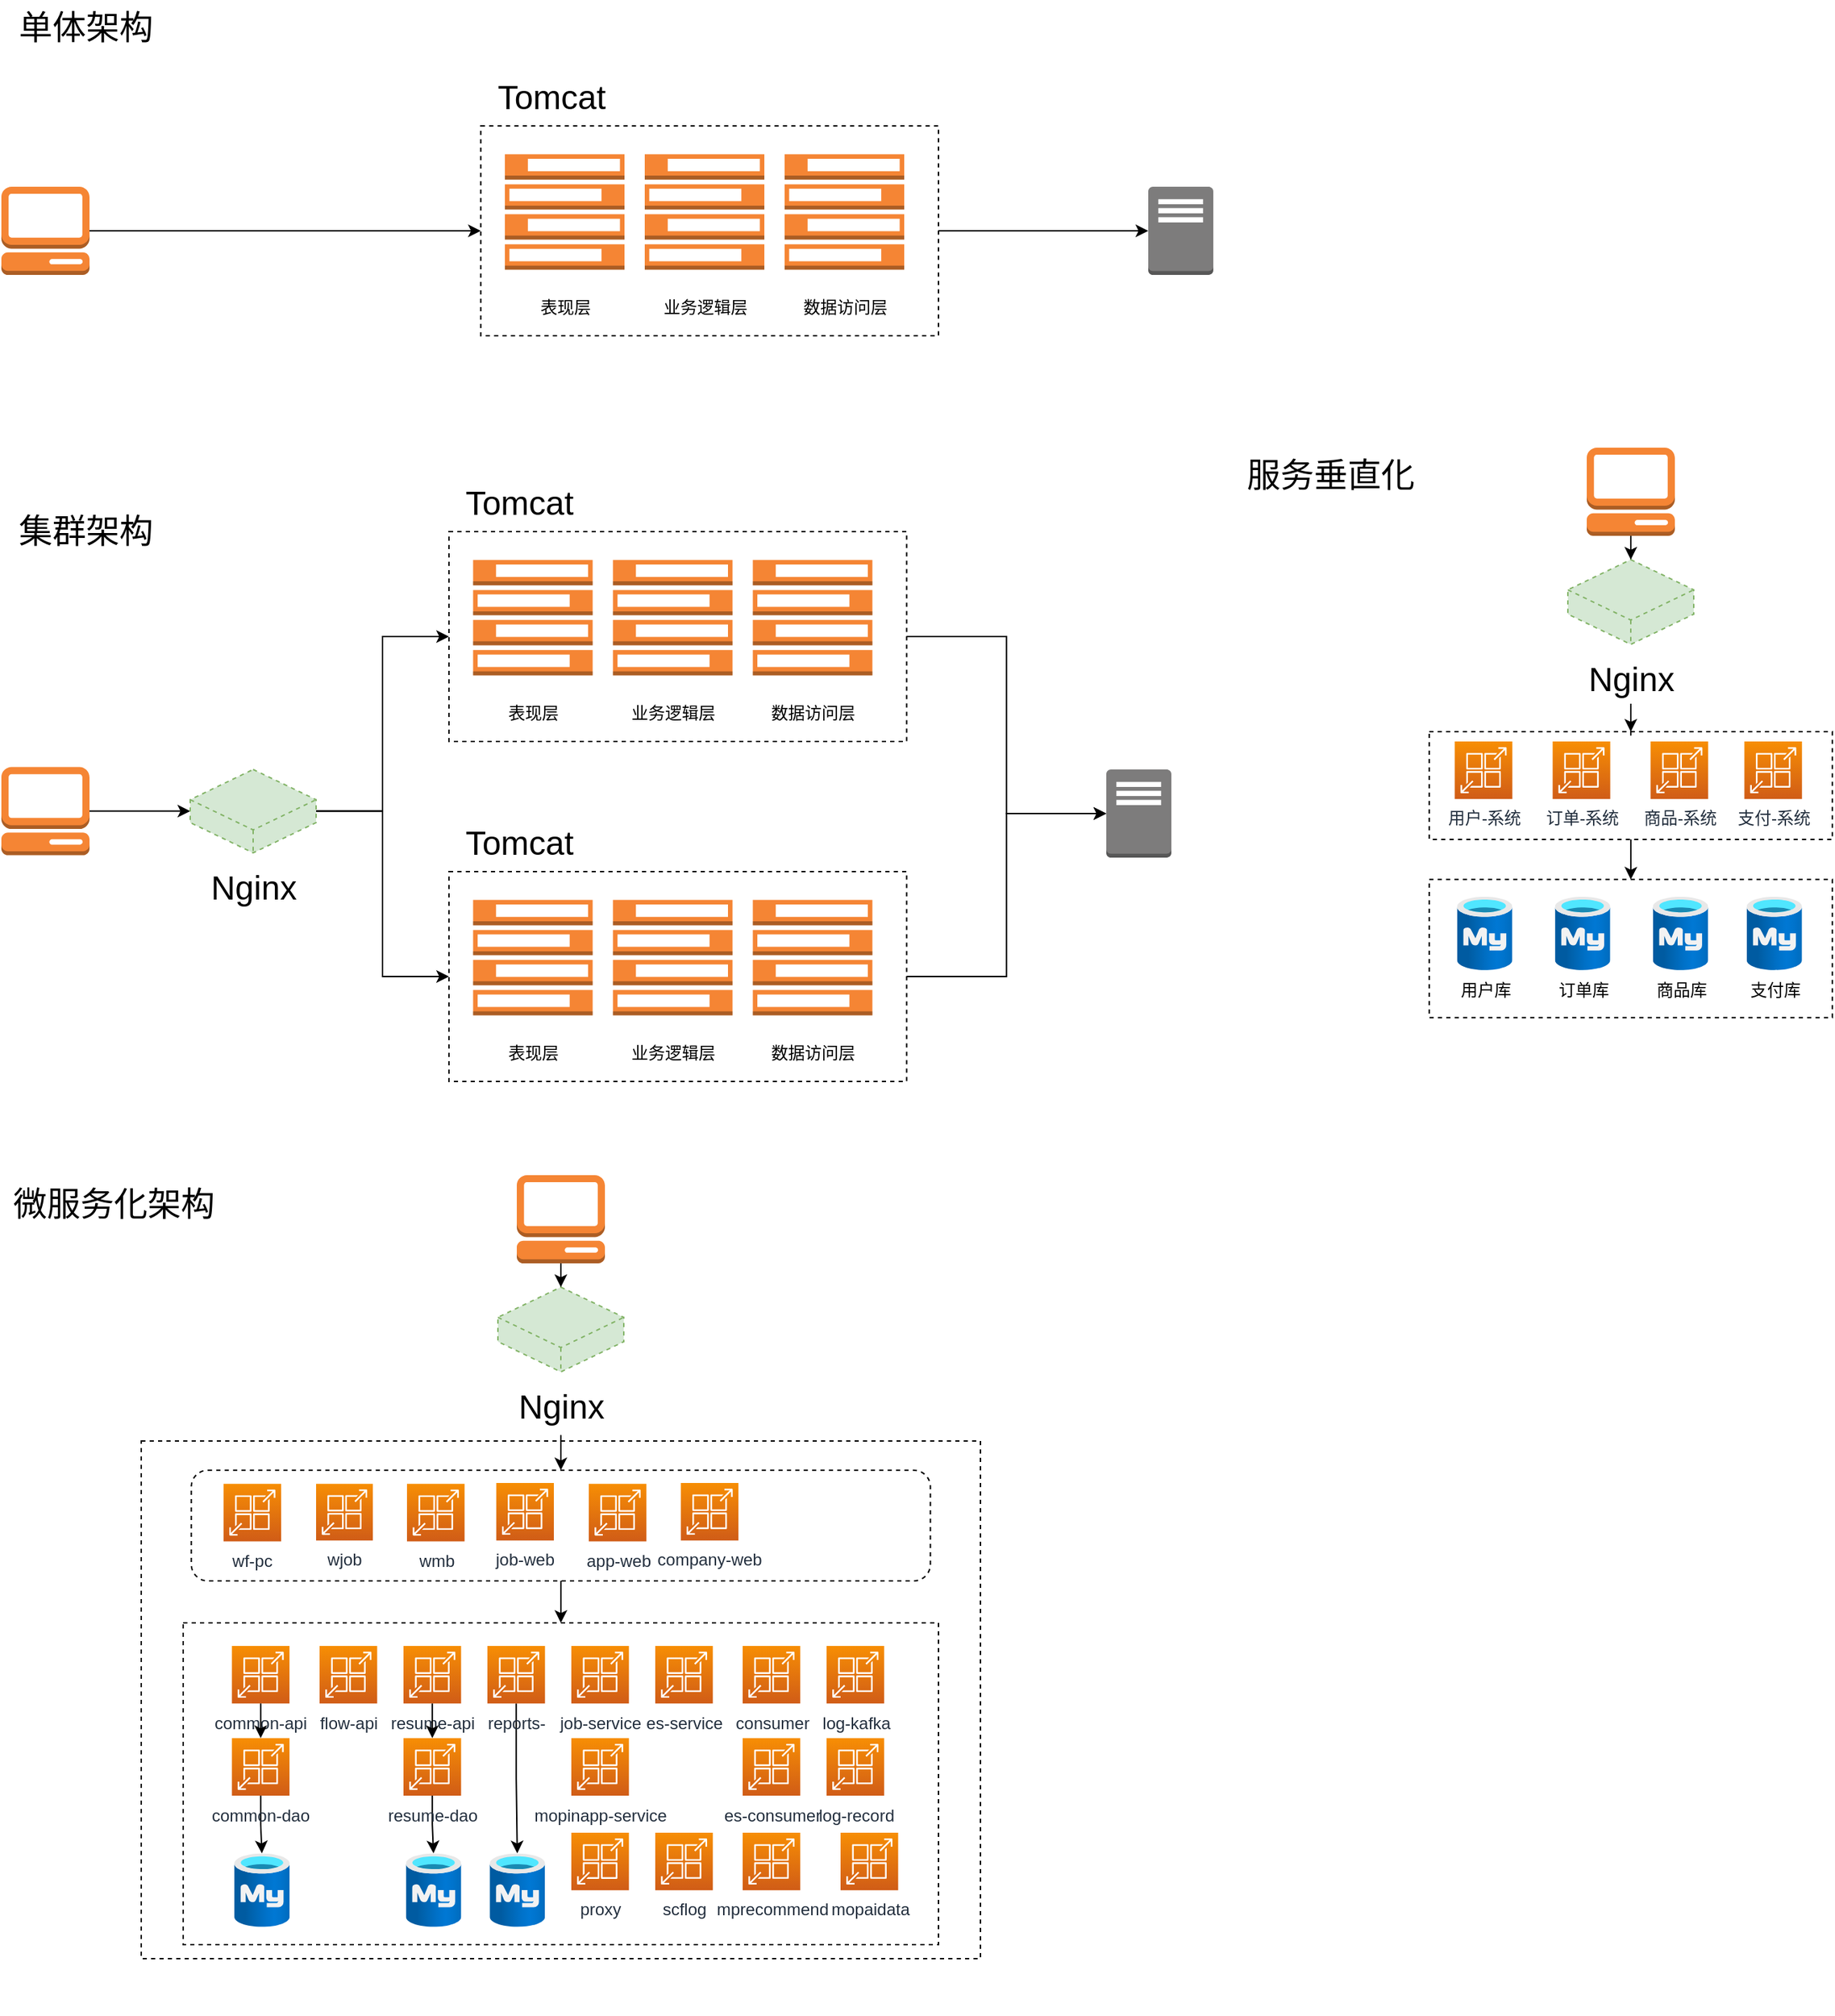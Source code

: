 <mxfile version="20.2.3" type="github">
  <diagram id="OBwVd87PNqXVU-20cUN8" name="第 1 页">
    <mxGraphModel dx="1443" dy="588" grid="0" gridSize="10" guides="1" tooltips="1" connect="1" arrows="1" fold="1" page="0" pageScale="1" pageWidth="827" pageHeight="1169" math="0" shadow="0">
      <root>
        <mxCell id="0" />
        <mxCell id="1" parent="0" />
        <mxCell id="XJ9ibDvzPIqZy9BsVPSS-104" value="" style="rounded=0;whiteSpace=wrap;html=1;dashed=1;fontSize=24;" vertex="1" parent="1">
          <mxGeometry x="-60" y="1110" width="600" height="370" as="geometry" />
        </mxCell>
        <mxCell id="XJ9ibDvzPIqZy9BsVPSS-147" style="edgeStyle=orthogonalEdgeStyle;rounded=0;orthogonalLoop=1;jettySize=auto;html=1;fontSize=24;" edge="1" parent="1" source="XJ9ibDvzPIqZy9BsVPSS-145" target="XJ9ibDvzPIqZy9BsVPSS-89">
          <mxGeometry relative="1" as="geometry" />
        </mxCell>
        <mxCell id="XJ9ibDvzPIqZy9BsVPSS-145" value="" style="rounded=1;whiteSpace=wrap;html=1;dashed=1;fontSize=24;" vertex="1" parent="1">
          <mxGeometry x="-24.23" y="1130.89" width="528.45" height="79.11" as="geometry" />
        </mxCell>
        <mxCell id="XJ9ibDvzPIqZy9BsVPSS-16" style="edgeStyle=orthogonalEdgeStyle;rounded=0;orthogonalLoop=1;jettySize=auto;html=1;" edge="1" parent="1" source="XJ9ibDvzPIqZy9BsVPSS-1" target="XJ9ibDvzPIqZy9BsVPSS-6">
          <mxGeometry relative="1" as="geometry" />
        </mxCell>
        <mxCell id="XJ9ibDvzPIqZy9BsVPSS-1" value="" style="outlineConnect=0;dashed=0;verticalLabelPosition=bottom;verticalAlign=top;align=center;html=1;shape=mxgraph.aws3.management_console;fillColor=#F58534;gradientColor=none;" vertex="1" parent="1">
          <mxGeometry x="-160" y="213.5" width="63" height="63" as="geometry" />
        </mxCell>
        <mxCell id="XJ9ibDvzPIqZy9BsVPSS-14" value="" style="outlineConnect=0;dashed=0;verticalLabelPosition=bottom;verticalAlign=top;align=center;html=1;shape=mxgraph.aws3.traditional_server;fillColor=#7D7C7C;gradientColor=none;" vertex="1" parent="1">
          <mxGeometry x="660" y="213.5" width="46.5" height="63" as="geometry" />
        </mxCell>
        <mxCell id="XJ9ibDvzPIqZy9BsVPSS-19" value="" style="group" vertex="1" connectable="0" parent="1">
          <mxGeometry x="182.75" y="170" width="327.25" height="150" as="geometry" />
        </mxCell>
        <mxCell id="XJ9ibDvzPIqZy9BsVPSS-6" value="" style="rounded=0;whiteSpace=wrap;html=1;dashed=1;" vertex="1" parent="XJ9ibDvzPIqZy9BsVPSS-19">
          <mxGeometry width="327.25" height="150" as="geometry" />
        </mxCell>
        <mxCell id="XJ9ibDvzPIqZy9BsVPSS-2" value="" style="outlineConnect=0;dashed=0;verticalLabelPosition=bottom;verticalAlign=top;align=center;html=1;shape=mxgraph.aws3.forums;fillColor=#F58534;gradientColor=none;" vertex="1" parent="XJ9ibDvzPIqZy9BsVPSS-19">
          <mxGeometry x="17.25" y="20.25" width="85.5" height="82.5" as="geometry" />
        </mxCell>
        <mxCell id="XJ9ibDvzPIqZy9BsVPSS-4" value="" style="outlineConnect=0;dashed=0;verticalLabelPosition=bottom;verticalAlign=top;align=center;html=1;shape=mxgraph.aws3.forums;fillColor=#F58534;gradientColor=none;" vertex="1" parent="XJ9ibDvzPIqZy9BsVPSS-19">
          <mxGeometry x="117.25" y="20.25" width="85.5" height="82.5" as="geometry" />
        </mxCell>
        <mxCell id="XJ9ibDvzPIqZy9BsVPSS-5" value="" style="outlineConnect=0;dashed=0;verticalLabelPosition=bottom;verticalAlign=top;align=center;html=1;shape=mxgraph.aws3.forums;fillColor=#F58534;gradientColor=none;" vertex="1" parent="XJ9ibDvzPIqZy9BsVPSS-19">
          <mxGeometry x="217.25" y="20.25" width="85.5" height="82.5" as="geometry" />
        </mxCell>
        <mxCell id="XJ9ibDvzPIqZy9BsVPSS-7" value="表现层" style="text;html=1;align=center;verticalAlign=middle;resizable=0;points=[];autosize=1;strokeColor=none;fillColor=none;" vertex="1" parent="XJ9ibDvzPIqZy9BsVPSS-19">
          <mxGeometry x="30" y="115" width="60" height="30" as="geometry" />
        </mxCell>
        <mxCell id="XJ9ibDvzPIqZy9BsVPSS-8" value="业务逻辑层" style="text;html=1;align=center;verticalAlign=middle;resizable=0;points=[];autosize=1;strokeColor=none;fillColor=none;" vertex="1" parent="XJ9ibDvzPIqZy9BsVPSS-19">
          <mxGeometry x="120" y="115" width="80" height="30" as="geometry" />
        </mxCell>
        <mxCell id="XJ9ibDvzPIqZy9BsVPSS-9" value="数据访问层" style="text;html=1;align=center;verticalAlign=middle;resizable=0;points=[];autosize=1;strokeColor=none;fillColor=none;" vertex="1" parent="XJ9ibDvzPIqZy9BsVPSS-19">
          <mxGeometry x="220" y="115" width="80" height="30" as="geometry" />
        </mxCell>
        <mxCell id="XJ9ibDvzPIqZy9BsVPSS-20" style="edgeStyle=orthogonalEdgeStyle;rounded=0;orthogonalLoop=1;jettySize=auto;html=1;entryX=0;entryY=0.5;entryDx=0;entryDy=0;entryPerimeter=0;" edge="1" parent="1" source="XJ9ibDvzPIqZy9BsVPSS-6" target="XJ9ibDvzPIqZy9BsVPSS-14">
          <mxGeometry relative="1" as="geometry" />
        </mxCell>
        <mxCell id="XJ9ibDvzPIqZy9BsVPSS-22" value="Tomcat" style="text;html=1;align=center;verticalAlign=middle;resizable=0;points=[];autosize=1;strokeColor=none;fillColor=none;fontSize=24;" vertex="1" parent="1">
          <mxGeometry x="182.75" y="130" width="100" height="40" as="geometry" />
        </mxCell>
        <mxCell id="XJ9ibDvzPIqZy9BsVPSS-23" value="单体架构" style="text;html=1;align=center;verticalAlign=middle;resizable=0;points=[];autosize=1;strokeColor=none;fillColor=none;fontSize=24;" vertex="1" parent="1">
          <mxGeometry x="-160" y="80" width="120" height="40" as="geometry" />
        </mxCell>
        <mxCell id="XJ9ibDvzPIqZy9BsVPSS-57" style="edgeStyle=orthogonalEdgeStyle;rounded=0;orthogonalLoop=1;jettySize=auto;html=1;entryX=0;entryY=0.5;entryDx=0;entryDy=0;entryPerimeter=0;fontSize=24;" edge="1" parent="1" source="XJ9ibDvzPIqZy9BsVPSS-25" target="XJ9ibDvzPIqZy9BsVPSS-55">
          <mxGeometry relative="1" as="geometry" />
        </mxCell>
        <mxCell id="XJ9ibDvzPIqZy9BsVPSS-25" value="" style="outlineConnect=0;dashed=0;verticalLabelPosition=bottom;verticalAlign=top;align=center;html=1;shape=mxgraph.aws3.management_console;fillColor=#F58534;gradientColor=none;" vertex="1" parent="1">
          <mxGeometry x="-160" y="628.3" width="63" height="63" as="geometry" />
        </mxCell>
        <mxCell id="XJ9ibDvzPIqZy9BsVPSS-37" value="" style="group" vertex="1" connectable="0" parent="1">
          <mxGeometry x="160" y="420" width="327.25" height="190" as="geometry" />
        </mxCell>
        <mxCell id="XJ9ibDvzPIqZy9BsVPSS-27" value="" style="group" vertex="1" connectable="0" parent="XJ9ibDvzPIqZy9BsVPSS-37">
          <mxGeometry y="40" width="327.25" height="150" as="geometry" />
        </mxCell>
        <mxCell id="XJ9ibDvzPIqZy9BsVPSS-28" value="" style="rounded=0;whiteSpace=wrap;html=1;dashed=1;" vertex="1" parent="XJ9ibDvzPIqZy9BsVPSS-27">
          <mxGeometry width="327.25" height="150" as="geometry" />
        </mxCell>
        <mxCell id="XJ9ibDvzPIqZy9BsVPSS-29" value="" style="outlineConnect=0;dashed=0;verticalLabelPosition=bottom;verticalAlign=top;align=center;html=1;shape=mxgraph.aws3.forums;fillColor=#F58534;gradientColor=none;" vertex="1" parent="XJ9ibDvzPIqZy9BsVPSS-27">
          <mxGeometry x="17.25" y="20.25" width="85.5" height="82.5" as="geometry" />
        </mxCell>
        <mxCell id="XJ9ibDvzPIqZy9BsVPSS-30" value="" style="outlineConnect=0;dashed=0;verticalLabelPosition=bottom;verticalAlign=top;align=center;html=1;shape=mxgraph.aws3.forums;fillColor=#F58534;gradientColor=none;" vertex="1" parent="XJ9ibDvzPIqZy9BsVPSS-27">
          <mxGeometry x="117.25" y="20.25" width="85.5" height="82.5" as="geometry" />
        </mxCell>
        <mxCell id="XJ9ibDvzPIqZy9BsVPSS-31" value="" style="outlineConnect=0;dashed=0;verticalLabelPosition=bottom;verticalAlign=top;align=center;html=1;shape=mxgraph.aws3.forums;fillColor=#F58534;gradientColor=none;" vertex="1" parent="XJ9ibDvzPIqZy9BsVPSS-27">
          <mxGeometry x="217.25" y="20.25" width="85.5" height="82.5" as="geometry" />
        </mxCell>
        <mxCell id="XJ9ibDvzPIqZy9BsVPSS-32" value="表现层" style="text;html=1;align=center;verticalAlign=middle;resizable=0;points=[];autosize=1;strokeColor=none;fillColor=none;" vertex="1" parent="XJ9ibDvzPIqZy9BsVPSS-27">
          <mxGeometry x="30" y="115" width="60" height="30" as="geometry" />
        </mxCell>
        <mxCell id="XJ9ibDvzPIqZy9BsVPSS-33" value="业务逻辑层" style="text;html=1;align=center;verticalAlign=middle;resizable=0;points=[];autosize=1;strokeColor=none;fillColor=none;" vertex="1" parent="XJ9ibDvzPIqZy9BsVPSS-27">
          <mxGeometry x="120" y="115" width="80" height="30" as="geometry" />
        </mxCell>
        <mxCell id="XJ9ibDvzPIqZy9BsVPSS-34" value="数据访问层" style="text;html=1;align=center;verticalAlign=middle;resizable=0;points=[];autosize=1;strokeColor=none;fillColor=none;" vertex="1" parent="XJ9ibDvzPIqZy9BsVPSS-27">
          <mxGeometry x="220" y="115" width="80" height="30" as="geometry" />
        </mxCell>
        <mxCell id="XJ9ibDvzPIqZy9BsVPSS-36" value="Tomcat" style="text;html=1;align=center;verticalAlign=middle;resizable=0;points=[];autosize=1;strokeColor=none;fillColor=none;fontSize=24;" vertex="1" parent="XJ9ibDvzPIqZy9BsVPSS-37">
          <mxGeometry width="100" height="40" as="geometry" />
        </mxCell>
        <mxCell id="XJ9ibDvzPIqZy9BsVPSS-38" value="" style="group" vertex="1" connectable="0" parent="1">
          <mxGeometry x="160" y="663" width="327.25" height="190" as="geometry" />
        </mxCell>
        <mxCell id="XJ9ibDvzPIqZy9BsVPSS-39" value="" style="group" vertex="1" connectable="0" parent="XJ9ibDvzPIqZy9BsVPSS-38">
          <mxGeometry y="40" width="327.25" height="150" as="geometry" />
        </mxCell>
        <mxCell id="XJ9ibDvzPIqZy9BsVPSS-40" value="" style="rounded=0;whiteSpace=wrap;html=1;dashed=1;" vertex="1" parent="XJ9ibDvzPIqZy9BsVPSS-39">
          <mxGeometry width="327.25" height="150" as="geometry" />
        </mxCell>
        <mxCell id="XJ9ibDvzPIqZy9BsVPSS-41" value="" style="outlineConnect=0;dashed=0;verticalLabelPosition=bottom;verticalAlign=top;align=center;html=1;shape=mxgraph.aws3.forums;fillColor=#F58534;gradientColor=none;" vertex="1" parent="XJ9ibDvzPIqZy9BsVPSS-39">
          <mxGeometry x="17.25" y="20.25" width="85.5" height="82.5" as="geometry" />
        </mxCell>
        <mxCell id="XJ9ibDvzPIqZy9BsVPSS-42" value="&lt;span style=&quot;color: rgba(0, 0, 0, 0); font-family: monospace; font-size: 0px; text-align: start;&quot;&gt;%3CmxGraphModel%3E%3Croot%3E%3CmxCell%20id%3D%220%22%2F%3E%3CmxCell%20id%3D%221%22%20parent%3D%220%22%2F%3E%3CmxCell%20id%3D%222%22%20style%3D%22edgeStyle%3DorthogonalEdgeStyle%3Brounded%3D0%3BorthogonalLoop%3D1%3BjettySize%3Dauto%3Bhtml%3D1%3BentryX%3D0.5%3BentryY%3D0%3BentryDx%3D0%3BentryDy%3D0%3BentryPerimeter%3D0%3BfontSize%3D24%3B%22%20edge%3D%221%22%20source%3D%223%22%20target%3D%225%22%20parent%3D%221%22%3E%3CmxGeometry%20relative%3D%221%22%20as%3D%22geometry%22%2F%3E%3C%2FmxCell%3E%3CmxCell%20id%3D%223%22%20value%3D%22%22%20style%3D%22outlineConnect%3D0%3Bdashed%3D0%3BverticalLabelPosition%3Dbottom%3BverticalAlign%3Dtop%3Balign%3Dcenter%3Bhtml%3D1%3Bshape%3Dmxgraph.aws3.management_console%3BfillColor%3D%23F58534%3BgradientColor%3Dnone%3B%22%20vertex%3D%221%22%20parent%3D%221%22%3E%3CmxGeometry%20x%3D%22208.5%22%20y%3D%22920%22%20width%3D%2263%22%20height%3D%2263%22%20as%3D%22geometry%22%2F%3E%3C%2FmxCell%3E%3CmxCell%20id%3D%224%22%20value%3D%22%22%20style%3D%22group%22%20vertex%3D%221%22%20connectable%3D%220%22%20parent%3D%221%22%3E%3CmxGeometry%20x%3D%22195%22%20y%3D%221000%22%20width%3D%2290%22%20height%3D%2290%22%20as%3D%22geometry%22%2F%3E%3C%2FmxCell%3E%3CmxCell%20id%3D%225%22%20value%3D%22%22%20style%3D%22html%3D1%3BwhiteSpace%3Dwrap%3Bshape%3DisoCube2%3BbackgroundOutline%3D1%3BisoAngle%3D15%3Bdashed%3D1%3BfontSize%3D24%3BfillColor%3D%23d5e8d4%3BstrokeColor%3D%2382b366%3B%22%20vertex%3D%221%22%20parent%3D%224%22%3E%3CmxGeometry%20width%3D%2290%22%20height%3D%2260.606%22%20as%3D%22geometry%22%2F%3E%3C%2FmxCell%3E%3CmxCell%20id%3D%226%22%20value%3D%22Nginx%22%20style%3D%22text%3Bhtml%3D1%3Balign%3Dcenter%3BverticalAlign%3Dmiddle%3Bresizable%3D0%3Bpoints%3D%5B%5D%3Bautosize%3D1%3BstrokeColor%3Dnone%3BfillColor%3Dnone%3BfontSize%3D24%3B%22%20vertex%3D%221%22%20parent%3D%224%22%3E%3CmxGeometry%20x%3D%225%22%20y%3D%2265.758%22%20width%3D%2280%22%20height%3D%2240%22%20as%3D%22geometry%22%2F%3E%3C%2FmxCell%3E%3C%2Froot%3E%3C%2FmxGraphModel%3E&lt;/span&gt;&lt;span style=&quot;color: rgba(0, 0, 0, 0); font-family: monospace; font-size: 0px; text-align: start;&quot;&gt;%3CmxGraphModel%3E%3Croot%3E%3CmxCell%20id%3D%220%22%2F%3E%3CmxCell%20id%3D%221%22%20parent%3D%220%22%2F%3E%3CmxCell%20id%3D%222%22%20style%3D%22edgeStyle%3DorthogonalEdgeStyle%3Brounded%3D0%3BorthogonalLoop%3D1%3BjettySize%3Dauto%3Bhtml%3D1%3BentryX%3D0.5%3BentryY%3D0%3BentryDx%3D0%3BentryDy%3D0%3BentryPerimeter%3D0%3BfontSize%3D24%3B%22%20edge%3D%221%22%20source%3D%223%22%20target%3D%225%22%20parent%3D%221%22%3E%3CmxGeometry%20relative%3D%221%22%20as%3D%22geometry%22%2F%3E%3C%2FmxCell%3E%3CmxCell%20id%3D%223%22%20value%3D%22%22%20style%3D%22outlineConnect%3D0%3Bdashed%3D0%3BverticalLabelPosition%3Dbottom%3BverticalAlign%3Dtop%3Balign%3Dcenter%3Bhtml%3D1%3Bshape%3Dmxgraph.aws3.management_console%3BfillColor%3D%23F58534%3BgradientColor%3Dnone%3B%22%20vertex%3D%221%22%20parent%3D%221%22%3E%3CmxGeometry%20x%3D%22208.5%22%20y%3D%22920%22%20width%3D%2263%22%20height%3D%2263%22%20as%3D%22geometry%22%2F%3E%3C%2FmxCell%3E%3CmxCell%20id%3D%224%22%20value%3D%22%22%20style%3D%22group%22%20vertex%3D%221%22%20connectable%3D%220%22%20parent%3D%221%22%3E%3CmxGeometry%20x%3D%22195%22%20y%3D%221000%22%20width%3D%2290%22%20height%3D%2290%22%20as%3D%22geometry%22%2F%3E%3C%2FmxCell%3E%3CmxCell%20id%3D%225%22%20value%3D%22%22%20style%3D%22html%3D1%3BwhiteSpace%3Dwrap%3Bshape%3DisoCube2%3BbackgroundOutline%3D1%3BisoAngle%3D15%3Bdashed%3D1%3BfontSize%3D24%3BfillColor%3D%23d5e8d4%3BstrokeColor%3D%2382b366%3B%22%20vertex%3D%221%22%20parent%3D%224%22%3E%3CmxGeometry%20width%3D%2290%22%20height%3D%2260.606%22%20as%3D%22geometry%22%2F%3E%3C%2FmxCell%3E%3CmxCell%20id%3D%226%22%20value%3D%22Nginx%22%20style%3D%22text%3Bhtml%3D1%3Balign%3Dcenter%3BverticalAlign%3Dmiddle%3Bresizable%3D0%3Bpoints%3D%5B%5D%3Bautosize%3D1%3BstrokeColor%3Dnone%3BfillColor%3Dnone%3BfontSize%3D24%3B%22%20vertex%3D%221%22%20parent%3D%224%22%3E%3CmxGeometry%20x%3D%225%22%20y%3D%2265.758%22%20width%3D%2280%22%20height%3D%2240%22%20as%3D%22geometry%22%2F%3E%3C%2FmxCell%3E%3C%2Froot%3E%3C%2FmxGraphModel%3E&lt;/span&gt;" style="outlineConnect=0;dashed=0;verticalLabelPosition=bottom;verticalAlign=top;align=center;html=1;shape=mxgraph.aws3.forums;fillColor=#F58534;gradientColor=none;" vertex="1" parent="XJ9ibDvzPIqZy9BsVPSS-39">
          <mxGeometry x="117.25" y="20.25" width="85.5" height="82.5" as="geometry" />
        </mxCell>
        <mxCell id="XJ9ibDvzPIqZy9BsVPSS-43" value="" style="outlineConnect=0;dashed=0;verticalLabelPosition=bottom;verticalAlign=top;align=center;html=1;shape=mxgraph.aws3.forums;fillColor=#F58534;gradientColor=none;" vertex="1" parent="XJ9ibDvzPIqZy9BsVPSS-39">
          <mxGeometry x="217.25" y="20.25" width="85.5" height="82.5" as="geometry" />
        </mxCell>
        <mxCell id="XJ9ibDvzPIqZy9BsVPSS-44" value="表现层" style="text;html=1;align=center;verticalAlign=middle;resizable=0;points=[];autosize=1;strokeColor=none;fillColor=none;" vertex="1" parent="XJ9ibDvzPIqZy9BsVPSS-39">
          <mxGeometry x="30" y="115" width="60" height="30" as="geometry" />
        </mxCell>
        <mxCell id="XJ9ibDvzPIqZy9BsVPSS-45" value="业务逻辑层" style="text;html=1;align=center;verticalAlign=middle;resizable=0;points=[];autosize=1;strokeColor=none;fillColor=none;" vertex="1" parent="XJ9ibDvzPIqZy9BsVPSS-39">
          <mxGeometry x="120" y="115" width="80" height="30" as="geometry" />
        </mxCell>
        <mxCell id="XJ9ibDvzPIqZy9BsVPSS-46" value="数据访问层" style="text;html=1;align=center;verticalAlign=middle;resizable=0;points=[];autosize=1;strokeColor=none;fillColor=none;" vertex="1" parent="XJ9ibDvzPIqZy9BsVPSS-39">
          <mxGeometry x="220" y="115" width="80" height="30" as="geometry" />
        </mxCell>
        <mxCell id="XJ9ibDvzPIqZy9BsVPSS-47" value="Tomcat" style="text;html=1;align=center;verticalAlign=middle;resizable=0;points=[];autosize=1;strokeColor=none;fillColor=none;fontSize=24;" vertex="1" parent="XJ9ibDvzPIqZy9BsVPSS-38">
          <mxGeometry width="100" height="40" as="geometry" />
        </mxCell>
        <mxCell id="XJ9ibDvzPIqZy9BsVPSS-49" value="" style="outlineConnect=0;dashed=0;verticalLabelPosition=bottom;verticalAlign=top;align=center;html=1;shape=mxgraph.aws3.traditional_server;fillColor=#7D7C7C;gradientColor=none;" vertex="1" parent="1">
          <mxGeometry x="630" y="630" width="46.5" height="63" as="geometry" />
        </mxCell>
        <mxCell id="XJ9ibDvzPIqZy9BsVPSS-51" style="edgeStyle=orthogonalEdgeStyle;rounded=0;orthogonalLoop=1;jettySize=auto;html=1;entryX=0;entryY=0.5;entryDx=0;entryDy=0;entryPerimeter=0;fontSize=24;" edge="1" parent="1" source="XJ9ibDvzPIqZy9BsVPSS-40" target="XJ9ibDvzPIqZy9BsVPSS-49">
          <mxGeometry relative="1" as="geometry" />
        </mxCell>
        <mxCell id="XJ9ibDvzPIqZy9BsVPSS-53" style="edgeStyle=orthogonalEdgeStyle;rounded=0;orthogonalLoop=1;jettySize=auto;html=1;entryX=0;entryY=0.5;entryDx=0;entryDy=0;entryPerimeter=0;fontSize=24;" edge="1" parent="1" source="XJ9ibDvzPIqZy9BsVPSS-28" target="XJ9ibDvzPIqZy9BsVPSS-49">
          <mxGeometry relative="1" as="geometry" />
        </mxCell>
        <mxCell id="XJ9ibDvzPIqZy9BsVPSS-58" style="edgeStyle=orthogonalEdgeStyle;rounded=0;orthogonalLoop=1;jettySize=auto;html=1;entryX=0;entryY=0.5;entryDx=0;entryDy=0;fontSize=24;" edge="1" parent="1" source="XJ9ibDvzPIqZy9BsVPSS-55" target="XJ9ibDvzPIqZy9BsVPSS-28">
          <mxGeometry relative="1" as="geometry" />
        </mxCell>
        <mxCell id="XJ9ibDvzPIqZy9BsVPSS-60" value="集群架构" style="text;html=1;align=center;verticalAlign=middle;resizable=0;points=[];autosize=1;strokeColor=none;fillColor=none;fontSize=24;" vertex="1" parent="1">
          <mxGeometry x="-160" y="440" width="120" height="40" as="geometry" />
        </mxCell>
        <mxCell id="XJ9ibDvzPIqZy9BsVPSS-63" value="微服务化架构" style="text;html=1;align=center;verticalAlign=middle;resizable=0;points=[];autosize=1;strokeColor=none;fillColor=none;fontSize=24;" vertex="1" parent="1">
          <mxGeometry x="-161" y="920" width="162" height="41" as="geometry" />
        </mxCell>
        <mxCell id="XJ9ibDvzPIqZy9BsVPSS-71" style="edgeStyle=orthogonalEdgeStyle;rounded=0;orthogonalLoop=1;jettySize=auto;html=1;entryX=0.5;entryY=0;entryDx=0;entryDy=0;entryPerimeter=0;fontSize=24;" edge="1" parent="1" source="XJ9ibDvzPIqZy9BsVPSS-64" target="XJ9ibDvzPIqZy9BsVPSS-69">
          <mxGeometry relative="1" as="geometry" />
        </mxCell>
        <mxCell id="XJ9ibDvzPIqZy9BsVPSS-64" value="" style="outlineConnect=0;dashed=0;verticalLabelPosition=bottom;verticalAlign=top;align=center;html=1;shape=mxgraph.aws3.management_console;fillColor=#F58534;gradientColor=none;" vertex="1" parent="1">
          <mxGeometry x="208.5" y="920" width="63" height="63" as="geometry" />
        </mxCell>
        <mxCell id="XJ9ibDvzPIqZy9BsVPSS-66" value="" style="group" vertex="1" connectable="0" parent="1">
          <mxGeometry x="-25" y="630" width="90" height="88.5" as="geometry" />
        </mxCell>
        <mxCell id="XJ9ibDvzPIqZy9BsVPSS-55" value="" style="html=1;whiteSpace=wrap;shape=isoCube2;backgroundOutline=1;isoAngle=15;dashed=1;fontSize=24;fillColor=#d5e8d4;strokeColor=#82b366;" vertex="1" parent="XJ9ibDvzPIqZy9BsVPSS-66">
          <mxGeometry width="90" height="59.596" as="geometry" />
        </mxCell>
        <mxCell id="XJ9ibDvzPIqZy9BsVPSS-56" value="Nginx" style="text;html=1;align=center;verticalAlign=middle;resizable=0;points=[];autosize=1;strokeColor=none;fillColor=none;fontSize=24;" vertex="1" parent="XJ9ibDvzPIqZy9BsVPSS-66">
          <mxGeometry x="5" y="64.662" width="80" height="40" as="geometry" />
        </mxCell>
        <mxCell id="XJ9ibDvzPIqZy9BsVPSS-68" value="" style="group" vertex="1" connectable="0" parent="1">
          <mxGeometry x="195" y="1000" width="90" height="90" as="geometry" />
        </mxCell>
        <mxCell id="XJ9ibDvzPIqZy9BsVPSS-69" value="" style="html=1;whiteSpace=wrap;shape=isoCube2;backgroundOutline=1;isoAngle=15;dashed=1;fontSize=24;fillColor=#d5e8d4;strokeColor=#82b366;" vertex="1" parent="XJ9ibDvzPIqZy9BsVPSS-68">
          <mxGeometry width="90" height="60.606" as="geometry" />
        </mxCell>
        <mxCell id="XJ9ibDvzPIqZy9BsVPSS-70" value="Nginx" style="text;html=1;align=center;verticalAlign=middle;resizable=0;points=[];autosize=1;strokeColor=none;fillColor=none;fontSize=24;" vertex="1" parent="XJ9ibDvzPIqZy9BsVPSS-68">
          <mxGeometry x="5" y="65.758" width="80" height="40" as="geometry" />
        </mxCell>
        <mxCell id="XJ9ibDvzPIqZy9BsVPSS-78" style="edgeStyle=orthogonalEdgeStyle;rounded=0;orthogonalLoop=1;jettySize=auto;html=1;entryX=0;entryY=0.5;entryDx=0;entryDy=0;fontSize=24;" edge="1" parent="1" source="XJ9ibDvzPIqZy9BsVPSS-55" target="XJ9ibDvzPIqZy9BsVPSS-40">
          <mxGeometry relative="1" as="geometry" />
        </mxCell>
        <mxCell id="XJ9ibDvzPIqZy9BsVPSS-100" value="" style="group" vertex="1" connectable="0" parent="1">
          <mxGeometry x="-30" y="1240" width="540" height="280" as="geometry" />
        </mxCell>
        <mxCell id="XJ9ibDvzPIqZy9BsVPSS-89" value="" style="rounded=0;whiteSpace=wrap;html=1;dashed=1;fontSize=24;" vertex="1" parent="XJ9ibDvzPIqZy9BsVPSS-100">
          <mxGeometry width="540" height="230" as="geometry" />
        </mxCell>
        <mxCell id="XJ9ibDvzPIqZy9BsVPSS-82" value="common-api" style="sketch=0;points=[[0,0,0],[0.25,0,0],[0.5,0,0],[0.75,0,0],[1,0,0],[0,1,0],[0.25,1,0],[0.5,1,0],[0.75,1,0],[1,1,0],[0,0.25,0],[0,0.5,0],[0,0.75,0],[1,0.25,0],[1,0.5,0],[1,0.75,0]];outlineConnect=0;fontColor=#232F3E;gradientColor=#F78E04;gradientDirection=north;fillColor=#D05C17;strokeColor=#ffffff;dashed=0;verticalLabelPosition=bottom;verticalAlign=top;align=center;html=1;fontSize=12;fontStyle=0;aspect=fixed;shape=mxgraph.aws4.resourceIcon;resIcon=mxgraph.aws4.app_runner;" vertex="1" parent="XJ9ibDvzPIqZy9BsVPSS-100">
          <mxGeometry x="34.8" y="16.471" width="41.176" height="41.176" as="geometry" />
        </mxCell>
        <mxCell id="XJ9ibDvzPIqZy9BsVPSS-87" value="flow-api" style="sketch=0;points=[[0,0,0],[0.25,0,0],[0.5,0,0],[0.75,0,0],[1,0,0],[0,1,0],[0.25,1,0],[0.5,1,0],[0.75,1,0],[1,1,0],[0,0.25,0],[0,0.5,0],[0,0.75,0],[1,0.25,0],[1,0.5,0],[1,0.75,0]];outlineConnect=0;fontColor=#232F3E;gradientColor=#F78E04;gradientDirection=north;fillColor=#D05C17;strokeColor=#ffffff;dashed=0;verticalLabelPosition=bottom;verticalAlign=top;align=center;html=1;fontSize=12;fontStyle=0;aspect=fixed;shape=mxgraph.aws4.resourceIcon;resIcon=mxgraph.aws4.app_runner;" vertex="1" parent="XJ9ibDvzPIqZy9BsVPSS-100">
          <mxGeometry x="97.5" y="16.471" width="41.176" height="41.176" as="geometry" />
        </mxCell>
        <mxCell id="XJ9ibDvzPIqZy9BsVPSS-88" value="resume-api" style="sketch=0;points=[[0,0,0],[0.25,0,0],[0.5,0,0],[0.75,0,0],[1,0,0],[0,1,0],[0.25,1,0],[0.5,1,0],[0.75,1,0],[1,1,0],[0,0.25,0],[0,0.5,0],[0,0.75,0],[1,0.25,0],[1,0.5,0],[1,0.75,0]];outlineConnect=0;fontColor=#232F3E;gradientColor=#F78E04;gradientDirection=north;fillColor=#D05C17;strokeColor=#ffffff;dashed=0;verticalLabelPosition=bottom;verticalAlign=top;align=center;html=1;fontSize=12;fontStyle=0;aspect=fixed;shape=mxgraph.aws4.resourceIcon;resIcon=mxgraph.aws4.app_runner;" vertex="1" parent="XJ9ibDvzPIqZy9BsVPSS-100">
          <mxGeometry x="157.5" y="16.471" width="41.176" height="41.176" as="geometry" />
        </mxCell>
        <mxCell id="XJ9ibDvzPIqZy9BsVPSS-93" value="" style="aspect=fixed;html=1;points=[];align=center;image;fontSize=12;image=img/lib/azure2/databases/Azure_Database_MySQL_Server.svg;dashed=1;" vertex="1" parent="XJ9ibDvzPIqZy9BsVPSS-100">
          <mxGeometry x="36.54" y="164.706" width="39.529" height="52.706" as="geometry" />
        </mxCell>
        <mxCell id="XJ9ibDvzPIqZy9BsVPSS-96" value="" style="aspect=fixed;html=1;points=[];align=center;image;fontSize=12;image=img/lib/azure2/databases/Azure_Database_MySQL_Server.svg;dashed=1;" vertex="1" parent="XJ9ibDvzPIqZy9BsVPSS-100">
          <mxGeometry x="159.24" y="164.706" width="39.529" height="52.706" as="geometry" />
        </mxCell>
        <mxCell id="XJ9ibDvzPIqZy9BsVPSS-109" style="edgeStyle=orthogonalEdgeStyle;rounded=0;orthogonalLoop=1;jettySize=auto;html=1;fontSize=24;" edge="1" parent="XJ9ibDvzPIqZy9BsVPSS-100" source="XJ9ibDvzPIqZy9BsVPSS-107" target="XJ9ibDvzPIqZy9BsVPSS-93">
          <mxGeometry relative="1" as="geometry" />
        </mxCell>
        <mxCell id="XJ9ibDvzPIqZy9BsVPSS-107" value="common-dao" style="sketch=0;points=[[0,0,0],[0.25,0,0],[0.5,0,0],[0.75,0,0],[1,0,0],[0,1,0],[0.25,1,0],[0.5,1,0],[0.75,1,0],[1,1,0],[0,0.25,0],[0,0.5,0],[0,0.75,0],[1,0.25,0],[1,0.5,0],[1,0.75,0]];outlineConnect=0;fontColor=#232F3E;gradientColor=#F78E04;gradientDirection=north;fillColor=#D05C17;strokeColor=#ffffff;dashed=0;verticalLabelPosition=bottom;verticalAlign=top;align=center;html=1;fontSize=12;fontStyle=0;aspect=fixed;shape=mxgraph.aws4.resourceIcon;resIcon=mxgraph.aws4.app_runner;" vertex="1" parent="XJ9ibDvzPIqZy9BsVPSS-100">
          <mxGeometry x="34.8" y="82.353" width="41.176" height="41.176" as="geometry" />
        </mxCell>
        <mxCell id="XJ9ibDvzPIqZy9BsVPSS-108" value="" style="edgeStyle=orthogonalEdgeStyle;rounded=0;orthogonalLoop=1;jettySize=auto;html=1;fontSize=24;" edge="1" parent="XJ9ibDvzPIqZy9BsVPSS-100" source="XJ9ibDvzPIqZy9BsVPSS-82" target="XJ9ibDvzPIqZy9BsVPSS-107">
          <mxGeometry relative="1" as="geometry" />
        </mxCell>
        <mxCell id="XJ9ibDvzPIqZy9BsVPSS-115" style="edgeStyle=orthogonalEdgeStyle;rounded=0;orthogonalLoop=1;jettySize=auto;html=1;fontSize=24;" edge="1" parent="XJ9ibDvzPIqZy9BsVPSS-100" source="XJ9ibDvzPIqZy9BsVPSS-112" target="XJ9ibDvzPIqZy9BsVPSS-96">
          <mxGeometry relative="1" as="geometry" />
        </mxCell>
        <mxCell id="XJ9ibDvzPIqZy9BsVPSS-112" value="resume-dao" style="sketch=0;points=[[0,0,0],[0.25,0,0],[0.5,0,0],[0.75,0,0],[1,0,0],[0,1,0],[0.25,1,0],[0.5,1,0],[0.75,1,0],[1,1,0],[0,0.25,0],[0,0.5,0],[0,0.75,0],[1,0.25,0],[1,0.5,0],[1,0.75,0]];outlineConnect=0;fontColor=#232F3E;gradientColor=#F78E04;gradientDirection=north;fillColor=#D05C17;strokeColor=#ffffff;dashed=0;verticalLabelPosition=bottom;verticalAlign=top;align=center;html=1;fontSize=12;fontStyle=0;aspect=fixed;shape=mxgraph.aws4.resourceIcon;resIcon=mxgraph.aws4.app_runner;" vertex="1" parent="XJ9ibDvzPIqZy9BsVPSS-100">
          <mxGeometry x="157.5" y="82.353" width="41.176" height="41.176" as="geometry" />
        </mxCell>
        <mxCell id="XJ9ibDvzPIqZy9BsVPSS-113" value="" style="edgeStyle=orthogonalEdgeStyle;rounded=0;orthogonalLoop=1;jettySize=auto;html=1;fontSize=24;" edge="1" parent="XJ9ibDvzPIqZy9BsVPSS-100" source="XJ9ibDvzPIqZy9BsVPSS-88" target="XJ9ibDvzPIqZy9BsVPSS-112">
          <mxGeometry relative="1" as="geometry" />
        </mxCell>
        <mxCell id="XJ9ibDvzPIqZy9BsVPSS-136" style="edgeStyle=orthogonalEdgeStyle;rounded=0;orthogonalLoop=1;jettySize=auto;html=1;fontSize=24;" edge="1" parent="XJ9ibDvzPIqZy9BsVPSS-100" source="XJ9ibDvzPIqZy9BsVPSS-133" target="XJ9ibDvzPIqZy9BsVPSS-135">
          <mxGeometry relative="1" as="geometry" />
        </mxCell>
        <mxCell id="XJ9ibDvzPIqZy9BsVPSS-133" value="reports-" style="sketch=0;points=[[0,0,0],[0.25,0,0],[0.5,0,0],[0.75,0,0],[1,0,0],[0,1,0],[0.25,1,0],[0.5,1,0],[0.75,1,0],[1,1,0],[0,0.25,0],[0,0.5,0],[0,0.75,0],[1,0.25,0],[1,0.5,0],[1,0.75,0]];outlineConnect=0;fontColor=#232F3E;gradientColor=#F78E04;gradientDirection=north;fillColor=#D05C17;strokeColor=#ffffff;dashed=0;verticalLabelPosition=bottom;verticalAlign=top;align=center;html=1;fontSize=12;fontStyle=0;aspect=fixed;shape=mxgraph.aws4.resourceIcon;resIcon=mxgraph.aws4.app_runner;" vertex="1" parent="XJ9ibDvzPIqZy9BsVPSS-100">
          <mxGeometry x="217.496" y="16.471" width="41.176" height="41.176" as="geometry" />
        </mxCell>
        <mxCell id="XJ9ibDvzPIqZy9BsVPSS-135" value="" style="aspect=fixed;html=1;points=[];align=center;image;fontSize=12;image=img/lib/azure2/databases/Azure_Database_MySQL_Server.svg;dashed=1;" vertex="1" parent="XJ9ibDvzPIqZy9BsVPSS-100">
          <mxGeometry x="219.14" y="164.706" width="39.529" height="52.706" as="geometry" />
        </mxCell>
        <mxCell id="XJ9ibDvzPIqZy9BsVPSS-166" value="job-service" style="sketch=0;points=[[0,0,0],[0.25,0,0],[0.5,0,0],[0.75,0,0],[1,0,0],[0,1,0],[0.25,1,0],[0.5,1,0],[0.75,1,0],[1,1,0],[0,0.25,0],[0,0.5,0],[0,0.75,0],[1,0.25,0],[1,0.5,0],[1,0.75,0]];outlineConnect=0;fontColor=#232F3E;gradientColor=#F78E04;gradientDirection=north;fillColor=#D05C17;strokeColor=#ffffff;dashed=0;verticalLabelPosition=bottom;verticalAlign=top;align=center;html=1;fontSize=12;fontStyle=0;aspect=fixed;shape=mxgraph.aws4.resourceIcon;resIcon=mxgraph.aws4.app_runner;" vertex="1" parent="XJ9ibDvzPIqZy9BsVPSS-100">
          <mxGeometry x="277.503" y="16.471" width="41.176" height="41.176" as="geometry" />
        </mxCell>
        <mxCell id="XJ9ibDvzPIqZy9BsVPSS-174" value="es-service" style="sketch=0;points=[[0,0,0],[0.25,0,0],[0.5,0,0],[0.75,0,0],[1,0,0],[0,1,0],[0.25,1,0],[0.5,1,0],[0.75,1,0],[1,1,0],[0,0.25,0],[0,0.5,0],[0,0.75,0],[1,0.25,0],[1,0.5,0],[1,0.75,0]];outlineConnect=0;fontColor=#232F3E;gradientColor=#F78E04;gradientDirection=north;fillColor=#D05C17;strokeColor=#ffffff;dashed=0;verticalLabelPosition=bottom;verticalAlign=top;align=center;html=1;fontSize=12;fontStyle=0;aspect=fixed;shape=mxgraph.aws4.resourceIcon;resIcon=mxgraph.aws4.app_runner;" vertex="1" parent="XJ9ibDvzPIqZy9BsVPSS-100">
          <mxGeometry x="337.499" y="16.471" width="41.176" height="41.176" as="geometry" />
        </mxCell>
        <mxCell id="XJ9ibDvzPIqZy9BsVPSS-176" value="mopinapp-service" style="sketch=0;points=[[0,0,0],[0.25,0,0],[0.5,0,0],[0.75,0,0],[1,0,0],[0,1,0],[0.25,1,0],[0.5,1,0],[0.75,1,0],[1,1,0],[0,0.25,0],[0,0.5,0],[0,0.75,0],[1,0.25,0],[1,0.5,0],[1,0.75,0]];outlineConnect=0;fontColor=#232F3E;gradientColor=#F78E04;gradientDirection=north;fillColor=#D05C17;strokeColor=#ffffff;dashed=0;verticalLabelPosition=bottom;verticalAlign=top;align=center;html=1;fontSize=12;fontStyle=0;aspect=fixed;shape=mxgraph.aws4.resourceIcon;resIcon=mxgraph.aws4.app_runner;" vertex="1" parent="XJ9ibDvzPIqZy9BsVPSS-100">
          <mxGeometry x="277.506" y="82.351" width="41.176" height="41.176" as="geometry" />
        </mxCell>
        <mxCell id="XJ9ibDvzPIqZy9BsVPSS-178" value="consumer" style="sketch=0;points=[[0,0,0],[0.25,0,0],[0.5,0,0],[0.75,0,0],[1,0,0],[0,1,0],[0.25,1,0],[0.5,1,0],[0.75,1,0],[1,1,0],[0,0.25,0],[0,0.5,0],[0,0.75,0],[1,0.25,0],[1,0.5,0],[1,0.75,0]];outlineConnect=0;fontColor=#232F3E;gradientColor=#F78E04;gradientDirection=north;fillColor=#D05C17;strokeColor=#ffffff;dashed=0;verticalLabelPosition=bottom;verticalAlign=top;align=center;html=1;fontSize=12;fontStyle=0;aspect=fixed;shape=mxgraph.aws4.resourceIcon;resIcon=mxgraph.aws4.app_runner;" vertex="1" parent="XJ9ibDvzPIqZy9BsVPSS-100">
          <mxGeometry x="400.002" y="16.471" width="41.176" height="41.176" as="geometry" />
        </mxCell>
        <mxCell id="XJ9ibDvzPIqZy9BsVPSS-180" value="es-consumer" style="sketch=0;points=[[0,0,0],[0.25,0,0],[0.5,0,0],[0.75,0,0],[1,0,0],[0,1,0],[0.25,1,0],[0.5,1,0],[0.75,1,0],[1,1,0],[0,0.25,0],[0,0.5,0],[0,0.75,0],[1,0.25,0],[1,0.5,0],[1,0.75,0]];outlineConnect=0;fontColor=#232F3E;gradientColor=#F78E04;gradientDirection=north;fillColor=#D05C17;strokeColor=#ffffff;dashed=0;verticalLabelPosition=bottom;verticalAlign=top;align=center;html=1;fontSize=12;fontStyle=0;aspect=fixed;shape=mxgraph.aws4.resourceIcon;resIcon=mxgraph.aws4.app_runner;" vertex="1" parent="XJ9ibDvzPIqZy9BsVPSS-100">
          <mxGeometry x="400.002" y="82.357" width="41.176" height="41.176" as="geometry" />
        </mxCell>
        <mxCell id="XJ9ibDvzPIqZy9BsVPSS-183" value="proxy" style="sketch=0;points=[[0,0,0],[0.25,0,0],[0.5,0,0],[0.75,0,0],[1,0,0],[0,1,0],[0.25,1,0],[0.5,1,0],[0.75,1,0],[1,1,0],[0,0.25,0],[0,0.5,0],[0,0.75,0],[1,0.25,0],[1,0.5,0],[1,0.75,0]];outlineConnect=0;fontColor=#232F3E;gradientColor=#F78E04;gradientDirection=north;fillColor=#D05C17;strokeColor=#ffffff;dashed=0;verticalLabelPosition=bottom;verticalAlign=top;align=center;html=1;fontSize=12;fontStyle=0;aspect=fixed;shape=mxgraph.aws4.resourceIcon;resIcon=mxgraph.aws4.app_runner;" vertex="1" parent="XJ9ibDvzPIqZy9BsVPSS-100">
          <mxGeometry x="277.506" y="149.997" width="41.176" height="41.176" as="geometry" />
        </mxCell>
        <mxCell id="XJ9ibDvzPIqZy9BsVPSS-185" value="log-kafka" style="sketch=0;points=[[0,0,0],[0.25,0,0],[0.5,0,0],[0.75,0,0],[1,0,0],[0,1,0],[0.25,1,0],[0.5,1,0],[0.75,1,0],[1,1,0],[0,0.25,0],[0,0.5,0],[0,0.75,0],[1,0.25,0],[1,0.5,0],[1,0.75,0]];outlineConnect=0;fontColor=#232F3E;gradientColor=#F78E04;gradientDirection=north;fillColor=#D05C17;strokeColor=#ffffff;dashed=0;verticalLabelPosition=bottom;verticalAlign=top;align=center;html=1;fontSize=12;fontStyle=0;aspect=fixed;shape=mxgraph.aws4.resourceIcon;resIcon=mxgraph.aws4.app_runner;" vertex="1" parent="XJ9ibDvzPIqZy9BsVPSS-100">
          <mxGeometry x="459.999" y="16.467" width="41.176" height="41.176" as="geometry" />
        </mxCell>
        <mxCell id="XJ9ibDvzPIqZy9BsVPSS-187" value="scflog" style="sketch=0;points=[[0,0,0],[0.25,0,0],[0.5,0,0],[0.75,0,0],[1,0,0],[0,1,0],[0.25,1,0],[0.5,1,0],[0.75,1,0],[1,1,0],[0,0.25,0],[0,0.5,0],[0,0.75,0],[1,0.25,0],[1,0.5,0],[1,0.75,0]];outlineConnect=0;fontColor=#232F3E;gradientColor=#F78E04;gradientDirection=north;fillColor=#D05C17;strokeColor=#ffffff;dashed=0;verticalLabelPosition=bottom;verticalAlign=top;align=center;html=1;fontSize=12;fontStyle=0;aspect=fixed;shape=mxgraph.aws4.resourceIcon;resIcon=mxgraph.aws4.app_runner;" vertex="1" parent="XJ9ibDvzPIqZy9BsVPSS-100">
          <mxGeometry x="337.499" y="149.994" width="41.176" height="41.176" as="geometry" />
        </mxCell>
        <mxCell id="XJ9ibDvzPIqZy9BsVPSS-189" value="log-record" style="sketch=0;points=[[0,0,0],[0.25,0,0],[0.5,0,0],[0.75,0,0],[1,0,0],[0,1,0],[0.25,1,0],[0.5,1,0],[0.75,1,0],[1,1,0],[0,0.25,0],[0,0.5,0],[0,0.75,0],[1,0.25,0],[1,0.5,0],[1,0.75,0]];outlineConnect=0;fontColor=#232F3E;gradientColor=#F78E04;gradientDirection=north;fillColor=#D05C17;strokeColor=#ffffff;dashed=0;verticalLabelPosition=bottom;verticalAlign=top;align=center;html=1;fontSize=12;fontStyle=0;aspect=fixed;shape=mxgraph.aws4.resourceIcon;resIcon=mxgraph.aws4.app_runner;" vertex="1" parent="XJ9ibDvzPIqZy9BsVPSS-100">
          <mxGeometry x="459.995" y="82.354" width="41.176" height="41.176" as="geometry" />
        </mxCell>
        <mxCell id="XJ9ibDvzPIqZy9BsVPSS-191" value="mprecommend" style="sketch=0;points=[[0,0,0],[0.25,0,0],[0.5,0,0],[0.75,0,0],[1,0,0],[0,1,0],[0.25,1,0],[0.5,1,0],[0.75,1,0],[1,1,0],[0,0.25,0],[0,0.5,0],[0,0.75,0],[1,0.25,0],[1,0.5,0],[1,0.75,0]];outlineConnect=0;fontColor=#232F3E;gradientColor=#F78E04;gradientDirection=north;fillColor=#D05C17;strokeColor=#ffffff;dashed=0;verticalLabelPosition=bottom;verticalAlign=top;align=center;html=1;fontSize=12;fontStyle=0;aspect=fixed;shape=mxgraph.aws4.resourceIcon;resIcon=mxgraph.aws4.app_runner;" vertex="1" parent="XJ9ibDvzPIqZy9BsVPSS-100">
          <mxGeometry x="400.005" y="149.994" width="41.176" height="41.176" as="geometry" />
        </mxCell>
        <mxCell id="XJ9ibDvzPIqZy9BsVPSS-194" value="mopaidata&lt;br&gt;" style="sketch=0;points=[[0,0,0],[0.25,0,0],[0.5,0,0],[0.75,0,0],[1,0,0],[0,1,0],[0.25,1,0],[0.5,1,0],[0.75,1,0],[1,1,0],[0,0.25,0],[0,0.5,0],[0,0.75,0],[1,0.25,0],[1,0.5,0],[1,0.75,0]];outlineConnect=0;fontColor=#232F3E;gradientColor=#F78E04;gradientDirection=north;fillColor=#D05C17;strokeColor=#ffffff;dashed=0;verticalLabelPosition=bottom;verticalAlign=top;align=center;html=1;fontSize=12;fontStyle=0;aspect=fixed;shape=mxgraph.aws4.resourceIcon;resIcon=mxgraph.aws4.app_runner;" vertex="1" parent="XJ9ibDvzPIqZy9BsVPSS-100">
          <mxGeometry x="470.002" y="149.994" width="41.176" height="41.176" as="geometry" />
        </mxCell>
        <mxCell id="XJ9ibDvzPIqZy9BsVPSS-137" value="wf-pc" style="sketch=0;points=[[0,0,0],[0.25,0,0],[0.5,0,0],[0.75,0,0],[1,0,0],[0,1,0],[0.25,1,0],[0.5,1,0],[0.75,1,0],[1,1,0],[0,0.25,0],[0,0.5,0],[0,0.75,0],[1,0.25,0],[1,0.5,0],[1,0.75,0]];outlineConnect=0;fontColor=#232F3E;gradientColor=#F78E04;gradientDirection=north;fillColor=#D05C17;strokeColor=#ffffff;dashed=0;verticalLabelPosition=bottom;verticalAlign=top;align=center;html=1;fontSize=12;fontStyle=0;aspect=fixed;shape=mxgraph.aws4.resourceIcon;resIcon=mxgraph.aws4.app_runner;" vertex="1" parent="1">
          <mxGeometry x="-1.174" y="1140.591" width="41.176" height="41.176" as="geometry" />
        </mxCell>
        <mxCell id="XJ9ibDvzPIqZy9BsVPSS-138" value="wjob" style="sketch=0;points=[[0,0,0],[0.25,0,0],[0.5,0,0],[0.75,0,0],[1,0,0],[0,1,0],[0.25,1,0],[0.5,1,0],[0.75,1,0],[1,1,0],[0,0.25,0],[0,0.5,0],[0,0.75,0],[1,0.25,0],[1,0.5,0],[1,0.75,0]];outlineConnect=0;fontColor=#232F3E;gradientColor=#F78E04;gradientDirection=north;fillColor=#D05C17;strokeColor=#ffffff;dashed=0;verticalLabelPosition=bottom;verticalAlign=top;align=center;html=1;fontSize=12;fontStyle=0;aspect=fixed;shape=mxgraph.aws4.resourceIcon;resIcon=mxgraph.aws4.app_runner;" vertex="1" parent="1">
          <mxGeometry x="65" y="1140.59" width="40.59" height="40.59" as="geometry" />
        </mxCell>
        <mxCell id="XJ9ibDvzPIqZy9BsVPSS-140" value="wmb" style="sketch=0;points=[[0,0,0],[0.25,0,0],[0.5,0,0],[0.75,0,0],[1,0,0],[0,1,0],[0.25,1,0],[0.5,1,0],[0.75,1,0],[1,1,0],[0,0.25,0],[0,0.5,0],[0,0.75,0],[1,0.25,0],[1,0.5,0],[1,0.75,0]];outlineConnect=0;fontColor=#232F3E;gradientColor=#F78E04;gradientDirection=north;fillColor=#D05C17;strokeColor=#ffffff;dashed=0;verticalLabelPosition=bottom;verticalAlign=top;align=center;html=1;fontSize=12;fontStyle=0;aspect=fixed;shape=mxgraph.aws4.resourceIcon;resIcon=mxgraph.aws4.app_runner;" vertex="1" parent="1">
          <mxGeometry x="129.999" y="1140.591" width="41.176" height="41.176" as="geometry" />
        </mxCell>
        <mxCell id="XJ9ibDvzPIqZy9BsVPSS-146" style="edgeStyle=orthogonalEdgeStyle;rounded=0;orthogonalLoop=1;jettySize=auto;html=1;entryX=0.5;entryY=0;entryDx=0;entryDy=0;fontSize=24;" edge="1" parent="1" source="XJ9ibDvzPIqZy9BsVPSS-70" target="XJ9ibDvzPIqZy9BsVPSS-145">
          <mxGeometry relative="1" as="geometry" />
        </mxCell>
        <mxCell id="XJ9ibDvzPIqZy9BsVPSS-164" value="job-web" style="sketch=0;points=[[0,0,0],[0.25,0,0],[0.5,0,0],[0.75,0,0],[1,0,0],[0,1,0],[0.25,1,0],[0.5,1,0],[0.75,1,0],[1,1,0],[0,0.25,0],[0,0.5,0],[0,0.75,0],[1,0.25,0],[1,0.5,0],[1,0.75,0]];outlineConnect=0;fontColor=#232F3E;gradientColor=#F78E04;gradientDirection=north;fillColor=#D05C17;strokeColor=#ffffff;dashed=0;verticalLabelPosition=bottom;verticalAlign=top;align=center;html=1;fontSize=12;fontStyle=0;aspect=fixed;shape=mxgraph.aws4.resourceIcon;resIcon=mxgraph.aws4.app_runner;" vertex="1" parent="1">
          <mxGeometry x="193.823" y="1140.001" width="41.176" height="41.176" as="geometry" />
        </mxCell>
        <mxCell id="XJ9ibDvzPIqZy9BsVPSS-169" value="app-web" style="sketch=0;points=[[0,0,0],[0.25,0,0],[0.5,0,0],[0.75,0,0],[1,0,0],[0,1,0],[0.25,1,0],[0.5,1,0],[0.75,1,0],[1,1,0],[0,0.25,0],[0,0.5,0],[0,0.75,0],[1,0.25,0],[1,0.5,0],[1,0.75,0]];outlineConnect=0;fontColor=#232F3E;gradientColor=#F78E04;gradientDirection=north;fillColor=#D05C17;strokeColor=#ffffff;dashed=0;verticalLabelPosition=bottom;verticalAlign=top;align=center;html=1;fontSize=12;fontStyle=0;aspect=fixed;shape=mxgraph.aws4.resourceIcon;resIcon=mxgraph.aws4.app_runner;" vertex="1" parent="1">
          <mxGeometry x="259.999" y="1140.591" width="41.176" height="41.176" as="geometry" />
        </mxCell>
        <mxCell id="XJ9ibDvzPIqZy9BsVPSS-172" value="company-web" style="sketch=0;points=[[0,0,0],[0.25,0,0],[0.5,0,0],[0.75,0,0],[1,0,0],[0,1,0],[0.25,1,0],[0.5,1,0],[0.75,1,0],[1,1,0],[0,0.25,0],[0,0.5,0],[0,0.75,0],[1,0.25,0],[1,0.5,0],[1,0.75,0]];outlineConnect=0;fontColor=#232F3E;gradientColor=#F78E04;gradientDirection=north;fillColor=#D05C17;strokeColor=#ffffff;dashed=0;verticalLabelPosition=bottom;verticalAlign=top;align=center;html=1;fontSize=12;fontStyle=0;aspect=fixed;shape=mxgraph.aws4.resourceIcon;resIcon=mxgraph.aws4.app_runner;" vertex="1" parent="1">
          <mxGeometry x="325.786" y="1140.001" width="41.176" height="41.176" as="geometry" />
        </mxCell>
        <mxCell id="XJ9ibDvzPIqZy9BsVPSS-196" style="edgeStyle=orthogonalEdgeStyle;rounded=0;orthogonalLoop=1;jettySize=auto;html=1;entryX=0.5;entryY=0;entryDx=0;entryDy=0;entryPerimeter=0;fontSize=24;" edge="1" parent="1" source="XJ9ibDvzPIqZy9BsVPSS-197" target="XJ9ibDvzPIqZy9BsVPSS-199">
          <mxGeometry relative="1" as="geometry" />
        </mxCell>
        <mxCell id="XJ9ibDvzPIqZy9BsVPSS-197" value="" style="outlineConnect=0;dashed=0;verticalLabelPosition=bottom;verticalAlign=top;align=center;html=1;shape=mxgraph.aws3.management_console;fillColor=#F58534;gradientColor=none;" vertex="1" parent="1">
          <mxGeometry x="973.5" y="400" width="63" height="63" as="geometry" />
        </mxCell>
        <mxCell id="XJ9ibDvzPIqZy9BsVPSS-198" value="" style="group" vertex="1" connectable="0" parent="1">
          <mxGeometry x="960" y="480" width="90" height="90" as="geometry" />
        </mxCell>
        <mxCell id="XJ9ibDvzPIqZy9BsVPSS-199" value="" style="html=1;whiteSpace=wrap;shape=isoCube2;backgroundOutline=1;isoAngle=15;dashed=1;fontSize=24;fillColor=#d5e8d4;strokeColor=#82b366;" vertex="1" parent="XJ9ibDvzPIqZy9BsVPSS-198">
          <mxGeometry width="90" height="60.606" as="geometry" />
        </mxCell>
        <mxCell id="XJ9ibDvzPIqZy9BsVPSS-200" value="Nginx" style="text;html=1;align=center;verticalAlign=middle;resizable=0;points=[];autosize=1;strokeColor=none;fillColor=none;fontSize=24;" vertex="1" parent="XJ9ibDvzPIqZy9BsVPSS-198">
          <mxGeometry x="5" y="65.758" width="80" height="40" as="geometry" />
        </mxCell>
        <mxCell id="XJ9ibDvzPIqZy9BsVPSS-232" style="edgeStyle=orthogonalEdgeStyle;rounded=0;orthogonalLoop=1;jettySize=auto;html=1;entryX=0.5;entryY=0;entryDx=0;entryDy=0;fontSize=24;" edge="1" parent="1" source="XJ9ibDvzPIqZy9BsVPSS-214" target="XJ9ibDvzPIqZy9BsVPSS-222">
          <mxGeometry relative="1" as="geometry" />
        </mxCell>
        <mxCell id="XJ9ibDvzPIqZy9BsVPSS-214" value="" style="rounded=0;whiteSpace=wrap;html=1;dashed=1;fontSize=24;" vertex="1" parent="1">
          <mxGeometry x="860.88" y="603" width="288.25" height="77" as="geometry" />
        </mxCell>
        <mxCell id="XJ9ibDvzPIqZy9BsVPSS-215" value="用户-系统" style="sketch=0;points=[[0,0,0],[0.25,0,0],[0.5,0,0],[0.75,0,0],[1,0,0],[0,1,0],[0.25,1,0],[0.5,1,0],[0.75,1,0],[1,1,0],[0,0.25,0],[0,0.5,0],[0,0.75,0],[1,0.25,0],[1,0.5,0],[1,0.75,0]];outlineConnect=0;fontColor=#232F3E;gradientColor=#F78E04;gradientDirection=north;fillColor=#D05C17;strokeColor=#ffffff;dashed=0;verticalLabelPosition=bottom;verticalAlign=top;align=center;html=1;fontSize=12;fontStyle=0;aspect=fixed;shape=mxgraph.aws4.resourceIcon;resIcon=mxgraph.aws4.app_runner;" vertex="1" parent="1">
          <mxGeometry x="879.126" y="610.001" width="41.176" height="41.176" as="geometry" />
        </mxCell>
        <mxCell id="XJ9ibDvzPIqZy9BsVPSS-216" value="订单-系统" style="sketch=0;points=[[0,0,0],[0.25,0,0],[0.5,0,0],[0.75,0,0],[1,0,0],[0,1,0],[0.25,1,0],[0.5,1,0],[0.75,1,0],[1,1,0],[0,0.25,0],[0,0.5,0],[0,0.75,0],[1,0.25,0],[1,0.5,0],[1,0.75,0]];outlineConnect=0;fontColor=#232F3E;gradientColor=#F78E04;gradientDirection=north;fillColor=#D05C17;strokeColor=#ffffff;dashed=0;verticalLabelPosition=bottom;verticalAlign=top;align=center;html=1;fontSize=12;fontStyle=0;aspect=fixed;shape=mxgraph.aws4.resourceIcon;resIcon=mxgraph.aws4.app_runner;" vertex="1" parent="1">
          <mxGeometry x="949.133" y="610.001" width="41.176" height="41.176" as="geometry" />
        </mxCell>
        <mxCell id="XJ9ibDvzPIqZy9BsVPSS-218" value="商品-系统" style="sketch=0;points=[[0,0,0],[0.25,0,0],[0.5,0,0],[0.75,0,0],[1,0,0],[0,1,0],[0.25,1,0],[0.5,1,0],[0.75,1,0],[1,1,0],[0,0.25,0],[0,0.5,0],[0,0.75,0],[1,0.25,0],[1,0.5,0],[1,0.75,0]];outlineConnect=0;fontColor=#232F3E;gradientColor=#F78E04;gradientDirection=north;fillColor=#D05C17;strokeColor=#ffffff;dashed=0;verticalLabelPosition=bottom;verticalAlign=top;align=center;html=1;fontSize=12;fontStyle=0;aspect=fixed;shape=mxgraph.aws4.resourceIcon;resIcon=mxgraph.aws4.app_runner;" vertex="1" parent="1">
          <mxGeometry x="1019.129" y="610.001" width="41.176" height="41.176" as="geometry" />
        </mxCell>
        <mxCell id="XJ9ibDvzPIqZy9BsVPSS-220" value="支付-系统" style="sketch=0;points=[[0,0,0],[0.25,0,0],[0.5,0,0],[0.75,0,0],[1,0,0],[0,1,0],[0.25,1,0],[0.5,1,0],[0.75,1,0],[1,1,0],[0,0.25,0],[0,0.5,0],[0,0.75,0],[1,0.25,0],[1,0.5,0],[1,0.75,0]];outlineConnect=0;fontColor=#232F3E;gradientColor=#F78E04;gradientDirection=north;fillColor=#D05C17;strokeColor=#ffffff;dashed=0;verticalLabelPosition=bottom;verticalAlign=top;align=center;html=1;fontSize=12;fontStyle=0;aspect=fixed;shape=mxgraph.aws4.resourceIcon;resIcon=mxgraph.aws4.app_runner;" vertex="1" parent="1">
          <mxGeometry x="1086.206" y="610.001" width="41.176" height="41.176" as="geometry" />
        </mxCell>
        <mxCell id="XJ9ibDvzPIqZy9BsVPSS-222" value="" style="rounded=0;whiteSpace=wrap;html=1;dashed=1;fontSize=24;" vertex="1" parent="1">
          <mxGeometry x="860.88" y="708.65" width="288.25" height="98.7" as="geometry" />
        </mxCell>
        <mxCell id="XJ9ibDvzPIqZy9BsVPSS-225" value="用户库" style="aspect=fixed;html=1;points=[];align=center;image;fontSize=12;image=img/lib/azure2/databases/Azure_Database_MySQL_Server.svg;dashed=1;" vertex="1" parent="1">
          <mxGeometry x="880.77" y="720.796" width="39.529" height="52.706" as="geometry" />
        </mxCell>
        <mxCell id="XJ9ibDvzPIqZy9BsVPSS-226" value="订单库" style="aspect=fixed;html=1;points=[];align=center;image;fontSize=12;image=img/lib/azure2/databases/Azure_Database_MySQL_Server.svg;dashed=1;" vertex="1" parent="1">
          <mxGeometry x="950.779" y="720.796" width="39.529" height="52.706" as="geometry" />
        </mxCell>
        <mxCell id="XJ9ibDvzPIqZy9BsVPSS-228" value="商品库" style="aspect=fixed;html=1;points=[];align=center;image;fontSize=12;image=img/lib/azure2/databases/Azure_Database_MySQL_Server.svg;dashed=1;" vertex="1" parent="1">
          <mxGeometry x="1020.779" y="720.796" width="39.529" height="52.706" as="geometry" />
        </mxCell>
        <mxCell id="XJ9ibDvzPIqZy9BsVPSS-230" value="支付库" style="aspect=fixed;html=1;points=[];align=center;image;fontSize=12;image=img/lib/azure2/databases/Azure_Database_MySQL_Server.svg;dashed=1;" vertex="1" parent="1">
          <mxGeometry x="1087.848" y="720.796" width="39.529" height="52.706" as="geometry" />
        </mxCell>
        <mxCell id="XJ9ibDvzPIqZy9BsVPSS-233" value="服务垂直化" style="text;html=1;align=center;verticalAlign=middle;resizable=0;points=[];autosize=1;strokeColor=none;fillColor=none;fontSize=24;" vertex="1" parent="1">
          <mxGeometry x="720" y="400" width="140" height="40" as="geometry" />
        </mxCell>
        <mxCell id="XJ9ibDvzPIqZy9BsVPSS-234" style="edgeStyle=orthogonalEdgeStyle;rounded=0;orthogonalLoop=1;jettySize=auto;html=1;entryX=0.5;entryY=0;entryDx=0;entryDy=0;fontSize=24;" edge="1" parent="1" source="XJ9ibDvzPIqZy9BsVPSS-200" target="XJ9ibDvzPIqZy9BsVPSS-214">
          <mxGeometry relative="1" as="geometry" />
        </mxCell>
      </root>
    </mxGraphModel>
  </diagram>
</mxfile>
